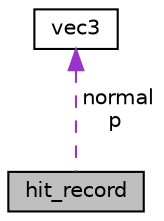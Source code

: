 digraph "hit_record"
{
 // LATEX_PDF_SIZE
  edge [fontname="Helvetica",fontsize="10",labelfontname="Helvetica",labelfontsize="10"];
  node [fontname="Helvetica",fontsize="10",shape=record];
  Node1 [label="hit_record",height=0.2,width=0.4,color="black", fillcolor="grey75", style="filled", fontcolor="black",tooltip="Stores information about a ray intersection."];
  Node2 -> Node1 [dir="back",color="darkorchid3",fontsize="10",style="dashed",label=" normal\np" ,fontname="Helvetica"];
  Node2 [label="vec3",height=0.2,width=0.4,color="black", fillcolor="white", style="filled",URL="$classvec3.html",tooltip="A class that represents a 3D vector with common operations."];
}
